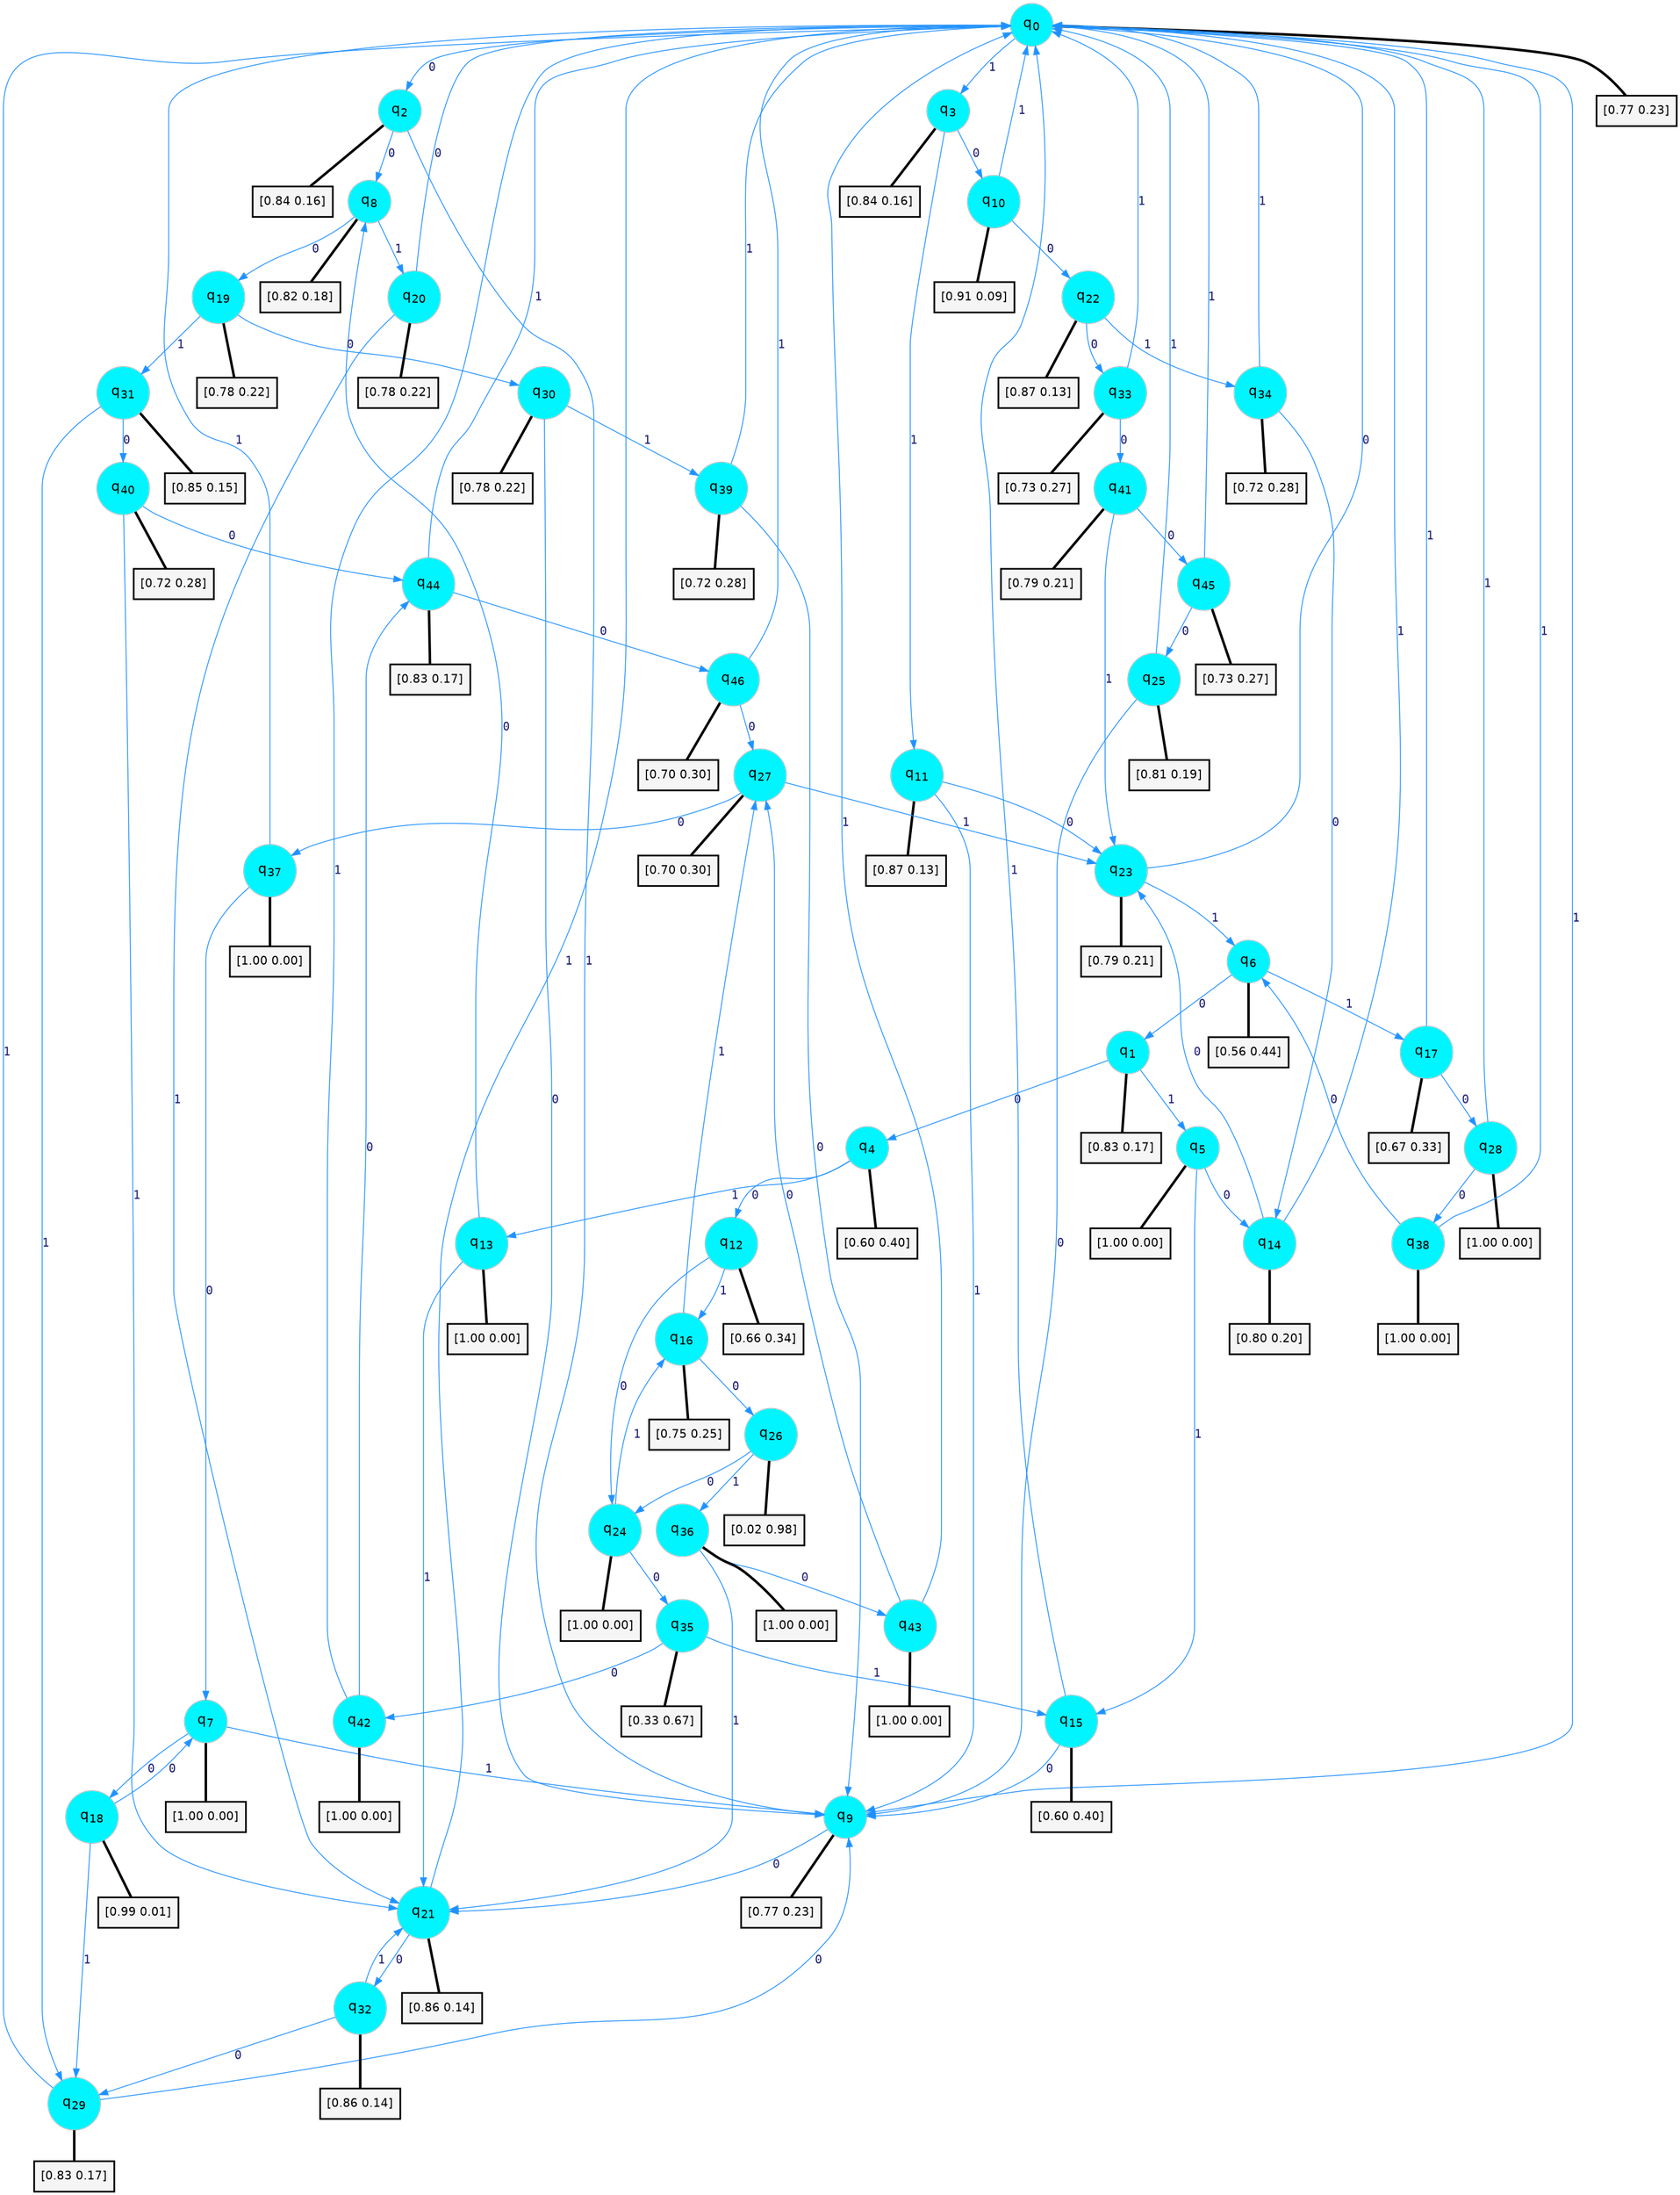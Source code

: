 digraph G {
graph [
bgcolor=transparent, dpi=300, rankdir=TD, size="40,25"];
node [
color=gray, fillcolor=turquoise1, fontcolor=black, fontname=Helvetica, fontsize=16, fontweight=bold, shape=circle, style=filled];
edge [
arrowsize=1, color=dodgerblue1, fontcolor=midnightblue, fontname=courier, fontweight=bold, penwidth=1, style=solid, weight=20];
0[label=<q<SUB>0</SUB>>];
1[label=<q<SUB>1</SUB>>];
2[label=<q<SUB>2</SUB>>];
3[label=<q<SUB>3</SUB>>];
4[label=<q<SUB>4</SUB>>];
5[label=<q<SUB>5</SUB>>];
6[label=<q<SUB>6</SUB>>];
7[label=<q<SUB>7</SUB>>];
8[label=<q<SUB>8</SUB>>];
9[label=<q<SUB>9</SUB>>];
10[label=<q<SUB>10</SUB>>];
11[label=<q<SUB>11</SUB>>];
12[label=<q<SUB>12</SUB>>];
13[label=<q<SUB>13</SUB>>];
14[label=<q<SUB>14</SUB>>];
15[label=<q<SUB>15</SUB>>];
16[label=<q<SUB>16</SUB>>];
17[label=<q<SUB>17</SUB>>];
18[label=<q<SUB>18</SUB>>];
19[label=<q<SUB>19</SUB>>];
20[label=<q<SUB>20</SUB>>];
21[label=<q<SUB>21</SUB>>];
22[label=<q<SUB>22</SUB>>];
23[label=<q<SUB>23</SUB>>];
24[label=<q<SUB>24</SUB>>];
25[label=<q<SUB>25</SUB>>];
26[label=<q<SUB>26</SUB>>];
27[label=<q<SUB>27</SUB>>];
28[label=<q<SUB>28</SUB>>];
29[label=<q<SUB>29</SUB>>];
30[label=<q<SUB>30</SUB>>];
31[label=<q<SUB>31</SUB>>];
32[label=<q<SUB>32</SUB>>];
33[label=<q<SUB>33</SUB>>];
34[label=<q<SUB>34</SUB>>];
35[label=<q<SUB>35</SUB>>];
36[label=<q<SUB>36</SUB>>];
37[label=<q<SUB>37</SUB>>];
38[label=<q<SUB>38</SUB>>];
39[label=<q<SUB>39</SUB>>];
40[label=<q<SUB>40</SUB>>];
41[label=<q<SUB>41</SUB>>];
42[label=<q<SUB>42</SUB>>];
43[label=<q<SUB>43</SUB>>];
44[label=<q<SUB>44</SUB>>];
45[label=<q<SUB>45</SUB>>];
46[label=<q<SUB>46</SUB>>];
47[label="[0.77 0.23]", shape=box,fontcolor=black, fontname=Helvetica, fontsize=14, penwidth=2, fillcolor=whitesmoke,color=black];
48[label="[0.83 0.17]", shape=box,fontcolor=black, fontname=Helvetica, fontsize=14, penwidth=2, fillcolor=whitesmoke,color=black];
49[label="[0.84 0.16]", shape=box,fontcolor=black, fontname=Helvetica, fontsize=14, penwidth=2, fillcolor=whitesmoke,color=black];
50[label="[0.84 0.16]", shape=box,fontcolor=black, fontname=Helvetica, fontsize=14, penwidth=2, fillcolor=whitesmoke,color=black];
51[label="[0.60 0.40]", shape=box,fontcolor=black, fontname=Helvetica, fontsize=14, penwidth=2, fillcolor=whitesmoke,color=black];
52[label="[1.00 0.00]", shape=box,fontcolor=black, fontname=Helvetica, fontsize=14, penwidth=2, fillcolor=whitesmoke,color=black];
53[label="[0.56 0.44]", shape=box,fontcolor=black, fontname=Helvetica, fontsize=14, penwidth=2, fillcolor=whitesmoke,color=black];
54[label="[1.00 0.00]", shape=box,fontcolor=black, fontname=Helvetica, fontsize=14, penwidth=2, fillcolor=whitesmoke,color=black];
55[label="[0.82 0.18]", shape=box,fontcolor=black, fontname=Helvetica, fontsize=14, penwidth=2, fillcolor=whitesmoke,color=black];
56[label="[0.77 0.23]", shape=box,fontcolor=black, fontname=Helvetica, fontsize=14, penwidth=2, fillcolor=whitesmoke,color=black];
57[label="[0.91 0.09]", shape=box,fontcolor=black, fontname=Helvetica, fontsize=14, penwidth=2, fillcolor=whitesmoke,color=black];
58[label="[0.87 0.13]", shape=box,fontcolor=black, fontname=Helvetica, fontsize=14, penwidth=2, fillcolor=whitesmoke,color=black];
59[label="[0.66 0.34]", shape=box,fontcolor=black, fontname=Helvetica, fontsize=14, penwidth=2, fillcolor=whitesmoke,color=black];
60[label="[1.00 0.00]", shape=box,fontcolor=black, fontname=Helvetica, fontsize=14, penwidth=2, fillcolor=whitesmoke,color=black];
61[label="[0.80 0.20]", shape=box,fontcolor=black, fontname=Helvetica, fontsize=14, penwidth=2, fillcolor=whitesmoke,color=black];
62[label="[0.60 0.40]", shape=box,fontcolor=black, fontname=Helvetica, fontsize=14, penwidth=2, fillcolor=whitesmoke,color=black];
63[label="[0.75 0.25]", shape=box,fontcolor=black, fontname=Helvetica, fontsize=14, penwidth=2, fillcolor=whitesmoke,color=black];
64[label="[0.67 0.33]", shape=box,fontcolor=black, fontname=Helvetica, fontsize=14, penwidth=2, fillcolor=whitesmoke,color=black];
65[label="[0.99 0.01]", shape=box,fontcolor=black, fontname=Helvetica, fontsize=14, penwidth=2, fillcolor=whitesmoke,color=black];
66[label="[0.78 0.22]", shape=box,fontcolor=black, fontname=Helvetica, fontsize=14, penwidth=2, fillcolor=whitesmoke,color=black];
67[label="[0.78 0.22]", shape=box,fontcolor=black, fontname=Helvetica, fontsize=14, penwidth=2, fillcolor=whitesmoke,color=black];
68[label="[0.86 0.14]", shape=box,fontcolor=black, fontname=Helvetica, fontsize=14, penwidth=2, fillcolor=whitesmoke,color=black];
69[label="[0.87 0.13]", shape=box,fontcolor=black, fontname=Helvetica, fontsize=14, penwidth=2, fillcolor=whitesmoke,color=black];
70[label="[0.79 0.21]", shape=box,fontcolor=black, fontname=Helvetica, fontsize=14, penwidth=2, fillcolor=whitesmoke,color=black];
71[label="[1.00 0.00]", shape=box,fontcolor=black, fontname=Helvetica, fontsize=14, penwidth=2, fillcolor=whitesmoke,color=black];
72[label="[0.81 0.19]", shape=box,fontcolor=black, fontname=Helvetica, fontsize=14, penwidth=2, fillcolor=whitesmoke,color=black];
73[label="[0.02 0.98]", shape=box,fontcolor=black, fontname=Helvetica, fontsize=14, penwidth=2, fillcolor=whitesmoke,color=black];
74[label="[0.70 0.30]", shape=box,fontcolor=black, fontname=Helvetica, fontsize=14, penwidth=2, fillcolor=whitesmoke,color=black];
75[label="[1.00 0.00]", shape=box,fontcolor=black, fontname=Helvetica, fontsize=14, penwidth=2, fillcolor=whitesmoke,color=black];
76[label="[0.83 0.17]", shape=box,fontcolor=black, fontname=Helvetica, fontsize=14, penwidth=2, fillcolor=whitesmoke,color=black];
77[label="[0.78 0.22]", shape=box,fontcolor=black, fontname=Helvetica, fontsize=14, penwidth=2, fillcolor=whitesmoke,color=black];
78[label="[0.85 0.15]", shape=box,fontcolor=black, fontname=Helvetica, fontsize=14, penwidth=2, fillcolor=whitesmoke,color=black];
79[label="[0.86 0.14]", shape=box,fontcolor=black, fontname=Helvetica, fontsize=14, penwidth=2, fillcolor=whitesmoke,color=black];
80[label="[0.73 0.27]", shape=box,fontcolor=black, fontname=Helvetica, fontsize=14, penwidth=2, fillcolor=whitesmoke,color=black];
81[label="[0.72 0.28]", shape=box,fontcolor=black, fontname=Helvetica, fontsize=14, penwidth=2, fillcolor=whitesmoke,color=black];
82[label="[0.33 0.67]", shape=box,fontcolor=black, fontname=Helvetica, fontsize=14, penwidth=2, fillcolor=whitesmoke,color=black];
83[label="[1.00 0.00]", shape=box,fontcolor=black, fontname=Helvetica, fontsize=14, penwidth=2, fillcolor=whitesmoke,color=black];
84[label="[1.00 0.00]", shape=box,fontcolor=black, fontname=Helvetica, fontsize=14, penwidth=2, fillcolor=whitesmoke,color=black];
85[label="[1.00 0.00]", shape=box,fontcolor=black, fontname=Helvetica, fontsize=14, penwidth=2, fillcolor=whitesmoke,color=black];
86[label="[0.72 0.28]", shape=box,fontcolor=black, fontname=Helvetica, fontsize=14, penwidth=2, fillcolor=whitesmoke,color=black];
87[label="[0.72 0.28]", shape=box,fontcolor=black, fontname=Helvetica, fontsize=14, penwidth=2, fillcolor=whitesmoke,color=black];
88[label="[0.79 0.21]", shape=box,fontcolor=black, fontname=Helvetica, fontsize=14, penwidth=2, fillcolor=whitesmoke,color=black];
89[label="[1.00 0.00]", shape=box,fontcolor=black, fontname=Helvetica, fontsize=14, penwidth=2, fillcolor=whitesmoke,color=black];
90[label="[1.00 0.00]", shape=box,fontcolor=black, fontname=Helvetica, fontsize=14, penwidth=2, fillcolor=whitesmoke,color=black];
91[label="[0.83 0.17]", shape=box,fontcolor=black, fontname=Helvetica, fontsize=14, penwidth=2, fillcolor=whitesmoke,color=black];
92[label="[0.73 0.27]", shape=box,fontcolor=black, fontname=Helvetica, fontsize=14, penwidth=2, fillcolor=whitesmoke,color=black];
93[label="[0.70 0.30]", shape=box,fontcolor=black, fontname=Helvetica, fontsize=14, penwidth=2, fillcolor=whitesmoke,color=black];
0->2 [label=0];
0->3 [label=1];
0->47 [arrowhead=none, penwidth=3,color=black];
1->4 [label=0];
1->5 [label=1];
1->48 [arrowhead=none, penwidth=3,color=black];
2->8 [label=0];
2->9 [label=1];
2->49 [arrowhead=none, penwidth=3,color=black];
3->10 [label=0];
3->11 [label=1];
3->50 [arrowhead=none, penwidth=3,color=black];
4->12 [label=0];
4->13 [label=1];
4->51 [arrowhead=none, penwidth=3,color=black];
5->14 [label=0];
5->15 [label=1];
5->52 [arrowhead=none, penwidth=3,color=black];
6->1 [label=0];
6->17 [label=1];
6->53 [arrowhead=none, penwidth=3,color=black];
7->18 [label=0];
7->9 [label=1];
7->54 [arrowhead=none, penwidth=3,color=black];
8->19 [label=0];
8->20 [label=1];
8->55 [arrowhead=none, penwidth=3,color=black];
9->21 [label=0];
9->0 [label=1];
9->56 [arrowhead=none, penwidth=3,color=black];
10->22 [label=0];
10->0 [label=1];
10->57 [arrowhead=none, penwidth=3,color=black];
11->23 [label=0];
11->9 [label=1];
11->58 [arrowhead=none, penwidth=3,color=black];
12->24 [label=0];
12->16 [label=1];
12->59 [arrowhead=none, penwidth=3,color=black];
13->8 [label=0];
13->21 [label=1];
13->60 [arrowhead=none, penwidth=3,color=black];
14->23 [label=0];
14->0 [label=1];
14->61 [arrowhead=none, penwidth=3,color=black];
15->9 [label=0];
15->0 [label=1];
15->62 [arrowhead=none, penwidth=3,color=black];
16->26 [label=0];
16->27 [label=1];
16->63 [arrowhead=none, penwidth=3,color=black];
17->28 [label=0];
17->0 [label=1];
17->64 [arrowhead=none, penwidth=3,color=black];
18->7 [label=0];
18->29 [label=1];
18->65 [arrowhead=none, penwidth=3,color=black];
19->30 [label=0];
19->31 [label=1];
19->66 [arrowhead=none, penwidth=3,color=black];
20->0 [label=0];
20->21 [label=1];
20->67 [arrowhead=none, penwidth=3,color=black];
21->32 [label=0];
21->0 [label=1];
21->68 [arrowhead=none, penwidth=3,color=black];
22->33 [label=0];
22->34 [label=1];
22->69 [arrowhead=none, penwidth=3,color=black];
23->0 [label=0];
23->6 [label=1];
23->70 [arrowhead=none, penwidth=3,color=black];
24->35 [label=0];
24->16 [label=1];
24->71 [arrowhead=none, penwidth=3,color=black];
25->9 [label=0];
25->0 [label=1];
25->72 [arrowhead=none, penwidth=3,color=black];
26->24 [label=0];
26->36 [label=1];
26->73 [arrowhead=none, penwidth=3,color=black];
27->37 [label=0];
27->23 [label=1];
27->74 [arrowhead=none, penwidth=3,color=black];
28->38 [label=0];
28->0 [label=1];
28->75 [arrowhead=none, penwidth=3,color=black];
29->9 [label=0];
29->0 [label=1];
29->76 [arrowhead=none, penwidth=3,color=black];
30->9 [label=0];
30->39 [label=1];
30->77 [arrowhead=none, penwidth=3,color=black];
31->40 [label=0];
31->29 [label=1];
31->78 [arrowhead=none, penwidth=3,color=black];
32->29 [label=0];
32->21 [label=1];
32->79 [arrowhead=none, penwidth=3,color=black];
33->41 [label=0];
33->0 [label=1];
33->80 [arrowhead=none, penwidth=3,color=black];
34->14 [label=0];
34->0 [label=1];
34->81 [arrowhead=none, penwidth=3,color=black];
35->42 [label=0];
35->15 [label=1];
35->82 [arrowhead=none, penwidth=3,color=black];
36->43 [label=0];
36->21 [label=1];
36->83 [arrowhead=none, penwidth=3,color=black];
37->7 [label=0];
37->0 [label=1];
37->84 [arrowhead=none, penwidth=3,color=black];
38->6 [label=0];
38->0 [label=1];
38->85 [arrowhead=none, penwidth=3,color=black];
39->9 [label=0];
39->0 [label=1];
39->86 [arrowhead=none, penwidth=3,color=black];
40->44 [label=0];
40->21 [label=1];
40->87 [arrowhead=none, penwidth=3,color=black];
41->45 [label=0];
41->23 [label=1];
41->88 [arrowhead=none, penwidth=3,color=black];
42->44 [label=0];
42->0 [label=1];
42->89 [arrowhead=none, penwidth=3,color=black];
43->27 [label=0];
43->0 [label=1];
43->90 [arrowhead=none, penwidth=3,color=black];
44->46 [label=0];
44->0 [label=1];
44->91 [arrowhead=none, penwidth=3,color=black];
45->25 [label=0];
45->0 [label=1];
45->92 [arrowhead=none, penwidth=3,color=black];
46->27 [label=0];
46->0 [label=1];
46->93 [arrowhead=none, penwidth=3,color=black];
}

